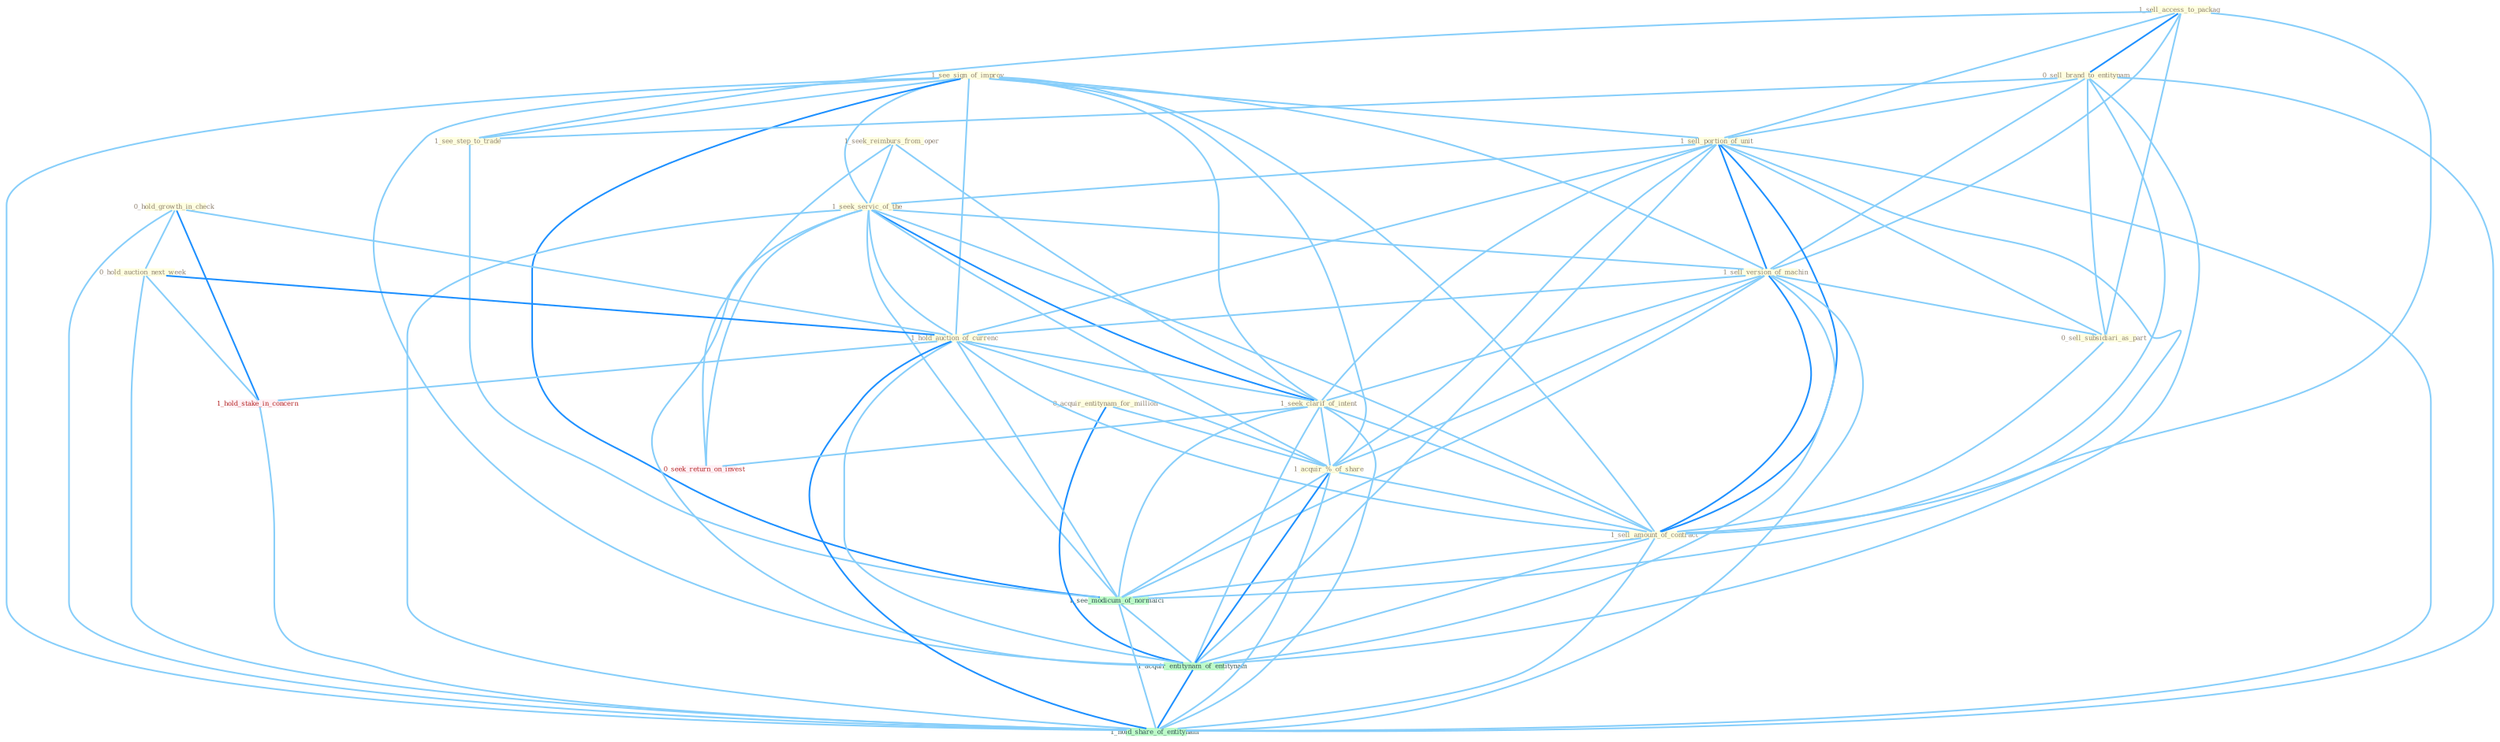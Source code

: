 Graph G{ 
    node
    [shape=polygon,style=filled,width=.5,height=.06,color="#BDFCC9",fixedsize=true,fontsize=4,
    fontcolor="#2f4f4f"];
    {node
    [color="#ffffe0", fontcolor="#8b7d6b"] "1_see_sign_of_improv " "1_sell_access_to_packag " "0_sell_brand_to_entitynam " "1_sell_portion_of_unit " "0_hold_growth_in_check " "1_seek_reimburs_from_oper " "1_seek_servic_of_the " "1_see_step_to_trade " "0_hold_auction_next_week " "0_acquir_entitynam_for_million " "1_sell_version_of_machin " "0_sell_subsidiari_as_part " "1_hold_auction_of_currenc " "1_seek_clarif_of_intent " "1_acquir_%_of_share " "1_sell_amount_of_contract "}
{node [color="#fff0f5", fontcolor="#b22222"] "1_hold_stake_in_concern " "0_seek_return_on_invest "}
edge [color="#B0E2FF"];

	"1_see_sign_of_improv " -- "1_sell_portion_of_unit " [w="1", color="#87cefa" ];
	"1_see_sign_of_improv " -- "1_seek_servic_of_the " [w="1", color="#87cefa" ];
	"1_see_sign_of_improv " -- "1_see_step_to_trade " [w="1", color="#87cefa" ];
	"1_see_sign_of_improv " -- "1_sell_version_of_machin " [w="1", color="#87cefa" ];
	"1_see_sign_of_improv " -- "1_hold_auction_of_currenc " [w="1", color="#87cefa" ];
	"1_see_sign_of_improv " -- "1_seek_clarif_of_intent " [w="1", color="#87cefa" ];
	"1_see_sign_of_improv " -- "1_acquir_%_of_share " [w="1", color="#87cefa" ];
	"1_see_sign_of_improv " -- "1_sell_amount_of_contract " [w="1", color="#87cefa" ];
	"1_see_sign_of_improv " -- "1_see_modicum_of_normalci " [w="2", color="#1e90ff" , len=0.8];
	"1_see_sign_of_improv " -- "1_acquir_entitynam_of_entitynam " [w="1", color="#87cefa" ];
	"1_see_sign_of_improv " -- "1_hold_share_of_entitynam " [w="1", color="#87cefa" ];
	"1_sell_access_to_packag " -- "0_sell_brand_to_entitynam " [w="2", color="#1e90ff" , len=0.8];
	"1_sell_access_to_packag " -- "1_sell_portion_of_unit " [w="1", color="#87cefa" ];
	"1_sell_access_to_packag " -- "1_see_step_to_trade " [w="1", color="#87cefa" ];
	"1_sell_access_to_packag " -- "1_sell_version_of_machin " [w="1", color="#87cefa" ];
	"1_sell_access_to_packag " -- "0_sell_subsidiari_as_part " [w="1", color="#87cefa" ];
	"1_sell_access_to_packag " -- "1_sell_amount_of_contract " [w="1", color="#87cefa" ];
	"0_sell_brand_to_entitynam " -- "1_sell_portion_of_unit " [w="1", color="#87cefa" ];
	"0_sell_brand_to_entitynam " -- "1_see_step_to_trade " [w="1", color="#87cefa" ];
	"0_sell_brand_to_entitynam " -- "1_sell_version_of_machin " [w="1", color="#87cefa" ];
	"0_sell_brand_to_entitynam " -- "0_sell_subsidiari_as_part " [w="1", color="#87cefa" ];
	"0_sell_brand_to_entitynam " -- "1_sell_amount_of_contract " [w="1", color="#87cefa" ];
	"0_sell_brand_to_entitynam " -- "1_acquir_entitynam_of_entitynam " [w="1", color="#87cefa" ];
	"0_sell_brand_to_entitynam " -- "1_hold_share_of_entitynam " [w="1", color="#87cefa" ];
	"1_sell_portion_of_unit " -- "1_seek_servic_of_the " [w="1", color="#87cefa" ];
	"1_sell_portion_of_unit " -- "1_sell_version_of_machin " [w="2", color="#1e90ff" , len=0.8];
	"1_sell_portion_of_unit " -- "0_sell_subsidiari_as_part " [w="1", color="#87cefa" ];
	"1_sell_portion_of_unit " -- "1_hold_auction_of_currenc " [w="1", color="#87cefa" ];
	"1_sell_portion_of_unit " -- "1_seek_clarif_of_intent " [w="1", color="#87cefa" ];
	"1_sell_portion_of_unit " -- "1_acquir_%_of_share " [w="1", color="#87cefa" ];
	"1_sell_portion_of_unit " -- "1_sell_amount_of_contract " [w="2", color="#1e90ff" , len=0.8];
	"1_sell_portion_of_unit " -- "1_see_modicum_of_normalci " [w="1", color="#87cefa" ];
	"1_sell_portion_of_unit " -- "1_acquir_entitynam_of_entitynam " [w="1", color="#87cefa" ];
	"1_sell_portion_of_unit " -- "1_hold_share_of_entitynam " [w="1", color="#87cefa" ];
	"0_hold_growth_in_check " -- "0_hold_auction_next_week " [w="1", color="#87cefa" ];
	"0_hold_growth_in_check " -- "1_hold_auction_of_currenc " [w="1", color="#87cefa" ];
	"0_hold_growth_in_check " -- "1_hold_stake_in_concern " [w="2", color="#1e90ff" , len=0.8];
	"0_hold_growth_in_check " -- "1_hold_share_of_entitynam " [w="1", color="#87cefa" ];
	"1_seek_reimburs_from_oper " -- "1_seek_servic_of_the " [w="1", color="#87cefa" ];
	"1_seek_reimburs_from_oper " -- "1_seek_clarif_of_intent " [w="1", color="#87cefa" ];
	"1_seek_reimburs_from_oper " -- "0_seek_return_on_invest " [w="1", color="#87cefa" ];
	"1_seek_servic_of_the " -- "1_sell_version_of_machin " [w="1", color="#87cefa" ];
	"1_seek_servic_of_the " -- "1_hold_auction_of_currenc " [w="1", color="#87cefa" ];
	"1_seek_servic_of_the " -- "1_seek_clarif_of_intent " [w="2", color="#1e90ff" , len=0.8];
	"1_seek_servic_of_the " -- "1_acquir_%_of_share " [w="1", color="#87cefa" ];
	"1_seek_servic_of_the " -- "1_sell_amount_of_contract " [w="1", color="#87cefa" ];
	"1_seek_servic_of_the " -- "0_seek_return_on_invest " [w="1", color="#87cefa" ];
	"1_seek_servic_of_the " -- "1_see_modicum_of_normalci " [w="1", color="#87cefa" ];
	"1_seek_servic_of_the " -- "1_acquir_entitynam_of_entitynam " [w="1", color="#87cefa" ];
	"1_seek_servic_of_the " -- "1_hold_share_of_entitynam " [w="1", color="#87cefa" ];
	"1_see_step_to_trade " -- "1_see_modicum_of_normalci " [w="1", color="#87cefa" ];
	"0_hold_auction_next_week " -- "1_hold_auction_of_currenc " [w="2", color="#1e90ff" , len=0.8];
	"0_hold_auction_next_week " -- "1_hold_stake_in_concern " [w="1", color="#87cefa" ];
	"0_hold_auction_next_week " -- "1_hold_share_of_entitynam " [w="1", color="#87cefa" ];
	"0_acquir_entitynam_for_million " -- "1_acquir_%_of_share " [w="1", color="#87cefa" ];
	"0_acquir_entitynam_for_million " -- "1_acquir_entitynam_of_entitynam " [w="2", color="#1e90ff" , len=0.8];
	"1_sell_version_of_machin " -- "0_sell_subsidiari_as_part " [w="1", color="#87cefa" ];
	"1_sell_version_of_machin " -- "1_hold_auction_of_currenc " [w="1", color="#87cefa" ];
	"1_sell_version_of_machin " -- "1_seek_clarif_of_intent " [w="1", color="#87cefa" ];
	"1_sell_version_of_machin " -- "1_acquir_%_of_share " [w="1", color="#87cefa" ];
	"1_sell_version_of_machin " -- "1_sell_amount_of_contract " [w="2", color="#1e90ff" , len=0.8];
	"1_sell_version_of_machin " -- "1_see_modicum_of_normalci " [w="1", color="#87cefa" ];
	"1_sell_version_of_machin " -- "1_acquir_entitynam_of_entitynam " [w="1", color="#87cefa" ];
	"1_sell_version_of_machin " -- "1_hold_share_of_entitynam " [w="1", color="#87cefa" ];
	"0_sell_subsidiari_as_part " -- "1_sell_amount_of_contract " [w="1", color="#87cefa" ];
	"1_hold_auction_of_currenc " -- "1_seek_clarif_of_intent " [w="1", color="#87cefa" ];
	"1_hold_auction_of_currenc " -- "1_acquir_%_of_share " [w="1", color="#87cefa" ];
	"1_hold_auction_of_currenc " -- "1_sell_amount_of_contract " [w="1", color="#87cefa" ];
	"1_hold_auction_of_currenc " -- "1_hold_stake_in_concern " [w="1", color="#87cefa" ];
	"1_hold_auction_of_currenc " -- "1_see_modicum_of_normalci " [w="1", color="#87cefa" ];
	"1_hold_auction_of_currenc " -- "1_acquir_entitynam_of_entitynam " [w="1", color="#87cefa" ];
	"1_hold_auction_of_currenc " -- "1_hold_share_of_entitynam " [w="2", color="#1e90ff" , len=0.8];
	"1_seek_clarif_of_intent " -- "1_acquir_%_of_share " [w="1", color="#87cefa" ];
	"1_seek_clarif_of_intent " -- "1_sell_amount_of_contract " [w="1", color="#87cefa" ];
	"1_seek_clarif_of_intent " -- "0_seek_return_on_invest " [w="1", color="#87cefa" ];
	"1_seek_clarif_of_intent " -- "1_see_modicum_of_normalci " [w="1", color="#87cefa" ];
	"1_seek_clarif_of_intent " -- "1_acquir_entitynam_of_entitynam " [w="1", color="#87cefa" ];
	"1_seek_clarif_of_intent " -- "1_hold_share_of_entitynam " [w="1", color="#87cefa" ];
	"1_acquir_%_of_share " -- "1_sell_amount_of_contract " [w="1", color="#87cefa" ];
	"1_acquir_%_of_share " -- "1_see_modicum_of_normalci " [w="1", color="#87cefa" ];
	"1_acquir_%_of_share " -- "1_acquir_entitynam_of_entitynam " [w="2", color="#1e90ff" , len=0.8];
	"1_acquir_%_of_share " -- "1_hold_share_of_entitynam " [w="1", color="#87cefa" ];
	"1_sell_amount_of_contract " -- "1_see_modicum_of_normalci " [w="1", color="#87cefa" ];
	"1_sell_amount_of_contract " -- "1_acquir_entitynam_of_entitynam " [w="1", color="#87cefa" ];
	"1_sell_amount_of_contract " -- "1_hold_share_of_entitynam " [w="1", color="#87cefa" ];
	"1_hold_stake_in_concern " -- "1_hold_share_of_entitynam " [w="1", color="#87cefa" ];
	"1_see_modicum_of_normalci " -- "1_acquir_entitynam_of_entitynam " [w="1", color="#87cefa" ];
	"1_see_modicum_of_normalci " -- "1_hold_share_of_entitynam " [w="1", color="#87cefa" ];
	"1_acquir_entitynam_of_entitynam " -- "1_hold_share_of_entitynam " [w="2", color="#1e90ff" , len=0.8];
}